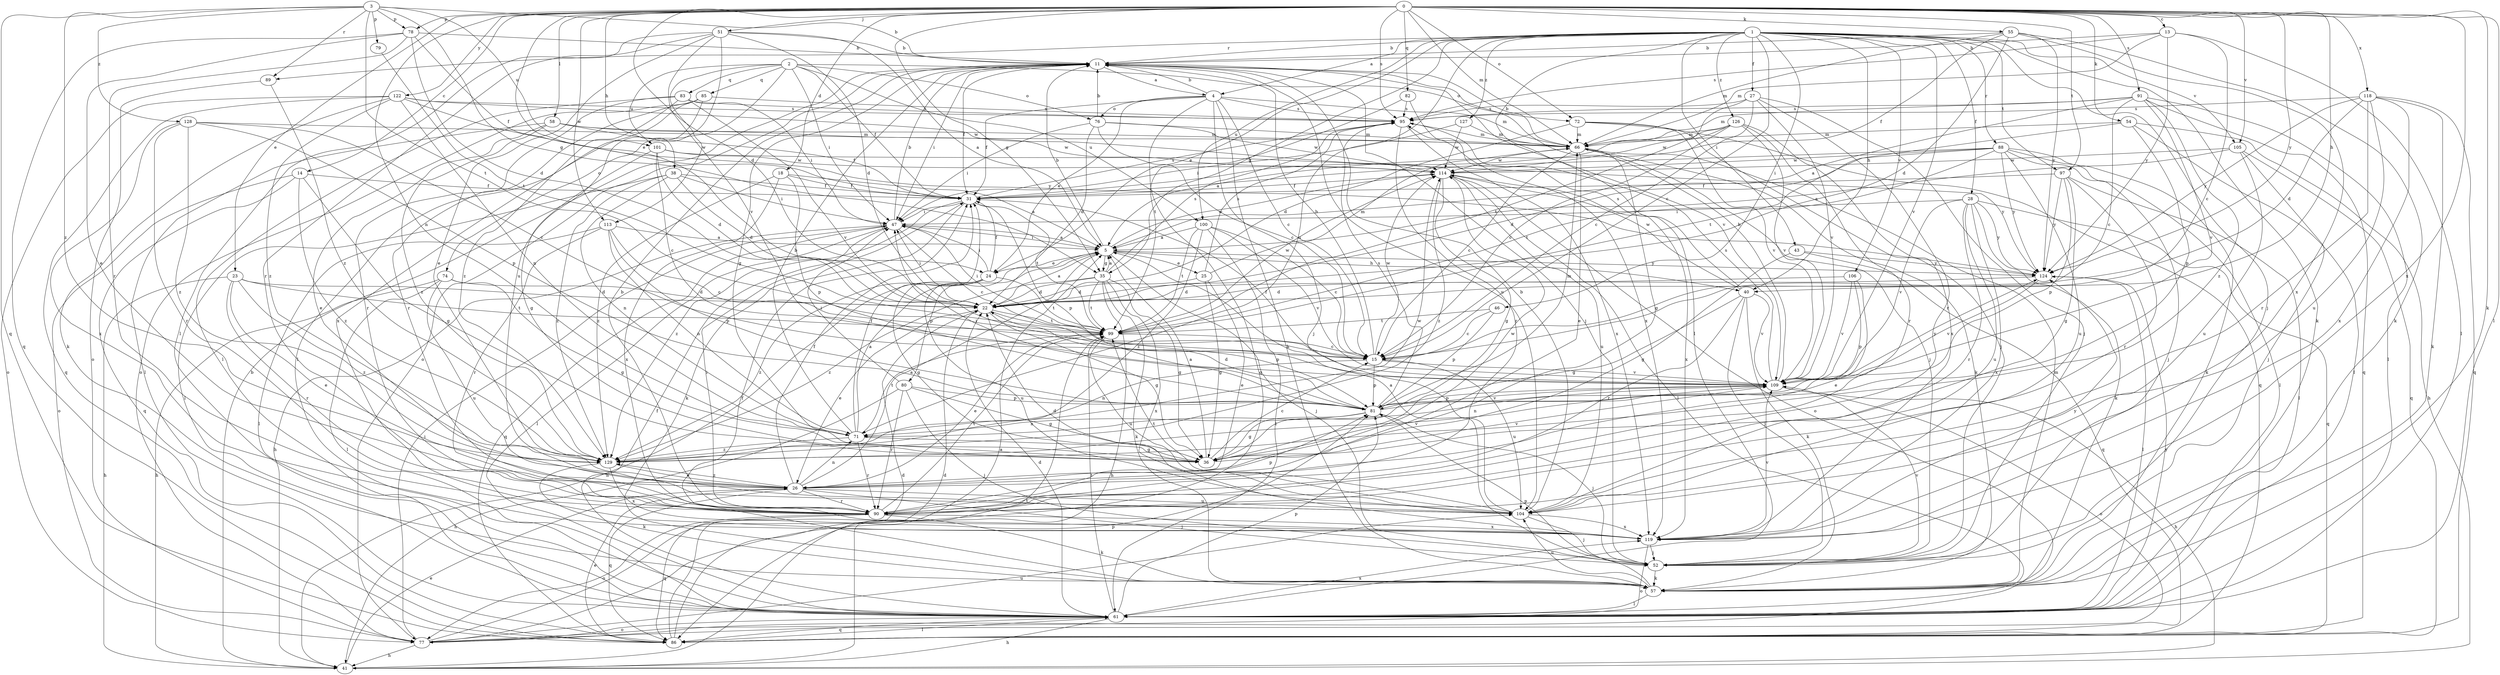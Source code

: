 strict digraph  {
0;
1;
2;
3;
4;
5;
11;
13;
14;
15;
18;
22;
23;
24;
25;
26;
27;
28;
31;
35;
36;
38;
40;
41;
43;
46;
47;
51;
52;
54;
55;
57;
58;
61;
66;
71;
72;
74;
76;
77;
78;
79;
80;
81;
82;
83;
85;
86;
88;
89;
90;
91;
95;
97;
99;
100;
101;
104;
105;
106;
109;
113;
114;
118;
119;
122;
124;
126;
127;
128;
129;
0 -> 13  [label=c];
0 -> 14  [label=c];
0 -> 18  [label=d];
0 -> 22  [label=d];
0 -> 23  [label=e];
0 -> 24  [label=e];
0 -> 35  [label=g];
0 -> 38  [label=h];
0 -> 40  [label=h];
0 -> 51  [label=j];
0 -> 54  [label=k];
0 -> 55  [label=k];
0 -> 57  [label=k];
0 -> 58  [label=l];
0 -> 61  [label=l];
0 -> 66  [label=m];
0 -> 71  [label=n];
0 -> 72  [label=o];
0 -> 78  [label=p];
0 -> 82  [label=q];
0 -> 91  [label=s];
0 -> 95  [label=s];
0 -> 97  [label=t];
0 -> 105  [label=v];
0 -> 113  [label=w];
0 -> 118  [label=x];
0 -> 119  [label=x];
0 -> 122  [label=y];
0 -> 124  [label=y];
1 -> 4  [label=a];
1 -> 11  [label=b];
1 -> 15  [label=c];
1 -> 24  [label=e];
1 -> 27  [label=f];
1 -> 28  [label=f];
1 -> 35  [label=g];
1 -> 40  [label=h];
1 -> 43  [label=i];
1 -> 46  [label=i];
1 -> 52  [label=j];
1 -> 57  [label=k];
1 -> 61  [label=l];
1 -> 71  [label=n];
1 -> 88  [label=r];
1 -> 89  [label=r];
1 -> 97  [label=t];
1 -> 100  [label=u];
1 -> 105  [label=v];
1 -> 106  [label=v];
1 -> 109  [label=v];
1 -> 126  [label=z];
1 -> 127  [label=z];
2 -> 31  [label=f];
2 -> 47  [label=i];
2 -> 72  [label=o];
2 -> 74  [label=o];
2 -> 76  [label=o];
2 -> 83  [label=q];
2 -> 85  [label=q];
2 -> 100  [label=u];
2 -> 101  [label=u];
2 -> 113  [label=w];
3 -> 11  [label=b];
3 -> 35  [label=g];
3 -> 78  [label=p];
3 -> 79  [label=p];
3 -> 86  [label=q];
3 -> 89  [label=r];
3 -> 99  [label=t];
3 -> 101  [label=u];
3 -> 128  [label=z];
3 -> 129  [label=z];
4 -> 11  [label=b];
4 -> 15  [label=c];
4 -> 24  [label=e];
4 -> 31  [label=f];
4 -> 52  [label=j];
4 -> 57  [label=k];
4 -> 66  [label=m];
4 -> 76  [label=o];
4 -> 86  [label=q];
4 -> 95  [label=s];
5 -> 11  [label=b];
5 -> 24  [label=e];
5 -> 25  [label=e];
5 -> 35  [label=g];
5 -> 40  [label=h];
5 -> 47  [label=i];
5 -> 52  [label=j];
5 -> 80  [label=p];
5 -> 114  [label=w];
5 -> 124  [label=y];
11 -> 4  [label=a];
11 -> 31  [label=f];
11 -> 36  [label=g];
11 -> 47  [label=i];
11 -> 52  [label=j];
11 -> 77  [label=o];
11 -> 104  [label=u];
11 -> 109  [label=v];
13 -> 11  [label=b];
13 -> 15  [label=c];
13 -> 61  [label=l];
13 -> 66  [label=m];
13 -> 95  [label=s];
13 -> 124  [label=y];
14 -> 31  [label=f];
14 -> 36  [label=g];
14 -> 77  [label=o];
14 -> 86  [label=q];
14 -> 129  [label=z];
15 -> 11  [label=b];
15 -> 71  [label=n];
15 -> 81  [label=p];
15 -> 104  [label=u];
15 -> 109  [label=v];
15 -> 114  [label=w];
18 -> 5  [label=a];
18 -> 31  [label=f];
18 -> 81  [label=p];
18 -> 119  [label=x];
18 -> 129  [label=z];
22 -> 5  [label=a];
22 -> 26  [label=e];
22 -> 36  [label=g];
22 -> 47  [label=i];
22 -> 81  [label=p];
22 -> 99  [label=t];
23 -> 22  [label=d];
23 -> 26  [label=e];
23 -> 41  [label=h];
23 -> 90  [label=r];
23 -> 99  [label=t];
23 -> 129  [label=z];
24 -> 31  [label=f];
24 -> 36  [label=g];
24 -> 41  [label=h];
24 -> 47  [label=i];
24 -> 99  [label=t];
24 -> 104  [label=u];
24 -> 129  [label=z];
25 -> 22  [label=d];
25 -> 26  [label=e];
25 -> 36  [label=g];
25 -> 66  [label=m];
25 -> 95  [label=s];
26 -> 5  [label=a];
26 -> 31  [label=f];
26 -> 52  [label=j];
26 -> 71  [label=n];
26 -> 86  [label=q];
26 -> 90  [label=r];
26 -> 104  [label=u];
26 -> 114  [label=w];
26 -> 129  [label=z];
27 -> 15  [label=c];
27 -> 52  [label=j];
27 -> 90  [label=r];
27 -> 95  [label=s];
27 -> 99  [label=t];
27 -> 109  [label=v];
28 -> 47  [label=i];
28 -> 57  [label=k];
28 -> 86  [label=q];
28 -> 90  [label=r];
28 -> 104  [label=u];
28 -> 109  [label=v];
28 -> 119  [label=x];
28 -> 124  [label=y];
31 -> 47  [label=i];
31 -> 57  [label=k];
31 -> 81  [label=p];
31 -> 95  [label=s];
31 -> 99  [label=t];
31 -> 129  [label=z];
35 -> 5  [label=a];
35 -> 22  [label=d];
35 -> 36  [label=g];
35 -> 41  [label=h];
35 -> 57  [label=k];
35 -> 95  [label=s];
35 -> 99  [label=t];
35 -> 119  [label=x];
35 -> 129  [label=z];
36 -> 5  [label=a];
36 -> 15  [label=c];
36 -> 109  [label=v];
38 -> 22  [label=d];
38 -> 31  [label=f];
38 -> 47  [label=i];
38 -> 61  [label=l];
38 -> 71  [label=n];
38 -> 129  [label=z];
40 -> 36  [label=g];
40 -> 52  [label=j];
40 -> 57  [label=k];
40 -> 90  [label=r];
40 -> 95  [label=s];
40 -> 109  [label=v];
40 -> 114  [label=w];
41 -> 11  [label=b];
41 -> 26  [label=e];
41 -> 99  [label=t];
43 -> 36  [label=g];
43 -> 86  [label=q];
43 -> 124  [label=y];
46 -> 15  [label=c];
46 -> 81  [label=p];
46 -> 99  [label=t];
47 -> 5  [label=a];
47 -> 11  [label=b];
47 -> 15  [label=c];
47 -> 41  [label=h];
47 -> 61  [label=l];
47 -> 86  [label=q];
51 -> 5  [label=a];
51 -> 11  [label=b];
51 -> 22  [label=d];
51 -> 26  [label=e];
51 -> 61  [label=l];
51 -> 90  [label=r];
51 -> 104  [label=u];
51 -> 109  [label=v];
52 -> 57  [label=k];
52 -> 109  [label=v];
54 -> 41  [label=h];
54 -> 61  [label=l];
54 -> 66  [label=m];
54 -> 81  [label=p];
54 -> 99  [label=t];
55 -> 11  [label=b];
55 -> 22  [label=d];
55 -> 31  [label=f];
55 -> 57  [label=k];
55 -> 66  [label=m];
55 -> 119  [label=x];
55 -> 124  [label=y];
57 -> 31  [label=f];
57 -> 61  [label=l];
57 -> 66  [label=m];
57 -> 81  [label=p];
57 -> 104  [label=u];
58 -> 26  [label=e];
58 -> 31  [label=f];
58 -> 61  [label=l];
58 -> 66  [label=m];
58 -> 114  [label=w];
58 -> 129  [label=z];
61 -> 22  [label=d];
61 -> 31  [label=f];
61 -> 41  [label=h];
61 -> 77  [label=o];
61 -> 81  [label=p];
61 -> 86  [label=q];
61 -> 99  [label=t];
61 -> 119  [label=x];
61 -> 124  [label=y];
66 -> 11  [label=b];
66 -> 15  [label=c];
66 -> 26  [label=e];
66 -> 36  [label=g];
66 -> 52  [label=j];
66 -> 57  [label=k];
66 -> 114  [label=w];
71 -> 5  [label=a];
71 -> 11  [label=b];
71 -> 31  [label=f];
71 -> 36  [label=g];
71 -> 90  [label=r];
71 -> 99  [label=t];
71 -> 129  [label=z];
72 -> 22  [label=d];
72 -> 52  [label=j];
72 -> 66  [label=m];
72 -> 86  [label=q];
72 -> 109  [label=v];
74 -> 22  [label=d];
74 -> 36  [label=g];
74 -> 41  [label=h];
74 -> 61  [label=l];
74 -> 104  [label=u];
76 -> 11  [label=b];
76 -> 15  [label=c];
76 -> 22  [label=d];
76 -> 47  [label=i];
76 -> 66  [label=m];
76 -> 114  [label=w];
77 -> 22  [label=d];
77 -> 41  [label=h];
77 -> 47  [label=i];
77 -> 81  [label=p];
77 -> 104  [label=u];
78 -> 11  [label=b];
78 -> 22  [label=d];
78 -> 26  [label=e];
78 -> 31  [label=f];
78 -> 86  [label=q];
78 -> 90  [label=r];
79 -> 99  [label=t];
80 -> 36  [label=g];
80 -> 41  [label=h];
80 -> 47  [label=i];
80 -> 52  [label=j];
80 -> 81  [label=p];
80 -> 90  [label=r];
81 -> 22  [label=d];
81 -> 36  [label=g];
81 -> 47  [label=i];
81 -> 52  [label=j];
81 -> 66  [label=m];
81 -> 71  [label=n];
81 -> 95  [label=s];
81 -> 109  [label=v];
82 -> 95  [label=s];
82 -> 99  [label=t];
82 -> 119  [label=x];
83 -> 47  [label=i];
83 -> 61  [label=l];
83 -> 90  [label=r];
83 -> 95  [label=s];
83 -> 109  [label=v];
83 -> 129  [label=z];
85 -> 61  [label=l];
85 -> 77  [label=o];
85 -> 90  [label=r];
85 -> 95  [label=s];
85 -> 119  [label=x];
86 -> 5  [label=a];
86 -> 22  [label=d];
86 -> 26  [label=e];
86 -> 61  [label=l];
88 -> 22  [label=d];
88 -> 31  [label=f];
88 -> 52  [label=j];
88 -> 57  [label=k];
88 -> 61  [label=l];
88 -> 99  [label=t];
88 -> 104  [label=u];
88 -> 114  [label=w];
88 -> 124  [label=y];
89 -> 77  [label=o];
89 -> 129  [label=z];
90 -> 11  [label=b];
90 -> 47  [label=i];
90 -> 57  [label=k];
90 -> 77  [label=o];
90 -> 81  [label=p];
90 -> 86  [label=q];
90 -> 99  [label=t];
90 -> 119  [label=x];
91 -> 5  [label=a];
91 -> 15  [label=c];
91 -> 61  [label=l];
91 -> 66  [label=m];
91 -> 86  [label=q];
91 -> 95  [label=s];
91 -> 109  [label=v];
91 -> 129  [label=z];
95 -> 66  [label=m];
95 -> 90  [label=r];
95 -> 119  [label=x];
97 -> 31  [label=f];
97 -> 36  [label=g];
97 -> 61  [label=l];
97 -> 81  [label=p];
97 -> 90  [label=r];
97 -> 124  [label=y];
99 -> 15  [label=c];
99 -> 26  [label=e];
99 -> 47  [label=i];
99 -> 104  [label=u];
99 -> 114  [label=w];
100 -> 5  [label=a];
100 -> 15  [label=c];
100 -> 61  [label=l];
100 -> 99  [label=t];
100 -> 109  [label=v];
100 -> 129  [label=z];
101 -> 15  [label=c];
101 -> 22  [label=d];
101 -> 36  [label=g];
101 -> 114  [label=w];
101 -> 124  [label=y];
104 -> 5  [label=a];
104 -> 11  [label=b];
104 -> 22  [label=d];
104 -> 52  [label=j];
104 -> 99  [label=t];
104 -> 119  [label=x];
105 -> 5  [label=a];
105 -> 52  [label=j];
105 -> 86  [label=q];
105 -> 104  [label=u];
105 -> 114  [label=w];
106 -> 22  [label=d];
106 -> 26  [label=e];
106 -> 81  [label=p];
106 -> 109  [label=v];
109 -> 11  [label=b];
109 -> 31  [label=f];
109 -> 41  [label=h];
109 -> 71  [label=n];
109 -> 77  [label=o];
109 -> 81  [label=p];
109 -> 95  [label=s];
109 -> 124  [label=y];
113 -> 5  [label=a];
113 -> 15  [label=c];
113 -> 61  [label=l];
113 -> 71  [label=n];
113 -> 81  [label=p];
113 -> 90  [label=r];
114 -> 31  [label=f];
114 -> 36  [label=g];
114 -> 61  [label=l];
114 -> 77  [label=o];
114 -> 104  [label=u];
114 -> 119  [label=x];
114 -> 129  [label=z];
118 -> 22  [label=d];
118 -> 57  [label=k];
118 -> 86  [label=q];
118 -> 90  [label=r];
118 -> 95  [label=s];
118 -> 104  [label=u];
118 -> 119  [label=x];
118 -> 124  [label=y];
119 -> 52  [label=j];
119 -> 77  [label=o];
119 -> 109  [label=v];
119 -> 124  [label=y];
122 -> 57  [label=k];
122 -> 71  [label=n];
122 -> 77  [label=o];
122 -> 86  [label=q];
122 -> 95  [label=s];
122 -> 114  [label=w];
122 -> 124  [label=y];
122 -> 129  [label=z];
124 -> 22  [label=d];
124 -> 61  [label=l];
124 -> 109  [label=v];
126 -> 5  [label=a];
126 -> 15  [label=c];
126 -> 66  [label=m];
126 -> 90  [label=r];
126 -> 109  [label=v];
126 -> 114  [label=w];
126 -> 119  [label=x];
127 -> 47  [label=i];
127 -> 66  [label=m];
127 -> 114  [label=w];
128 -> 15  [label=c];
128 -> 66  [label=m];
128 -> 81  [label=p];
128 -> 90  [label=r];
128 -> 119  [label=x];
128 -> 129  [label=z];
129 -> 26  [label=e];
129 -> 57  [label=k];
129 -> 109  [label=v];
129 -> 114  [label=w];
129 -> 119  [label=x];
}

